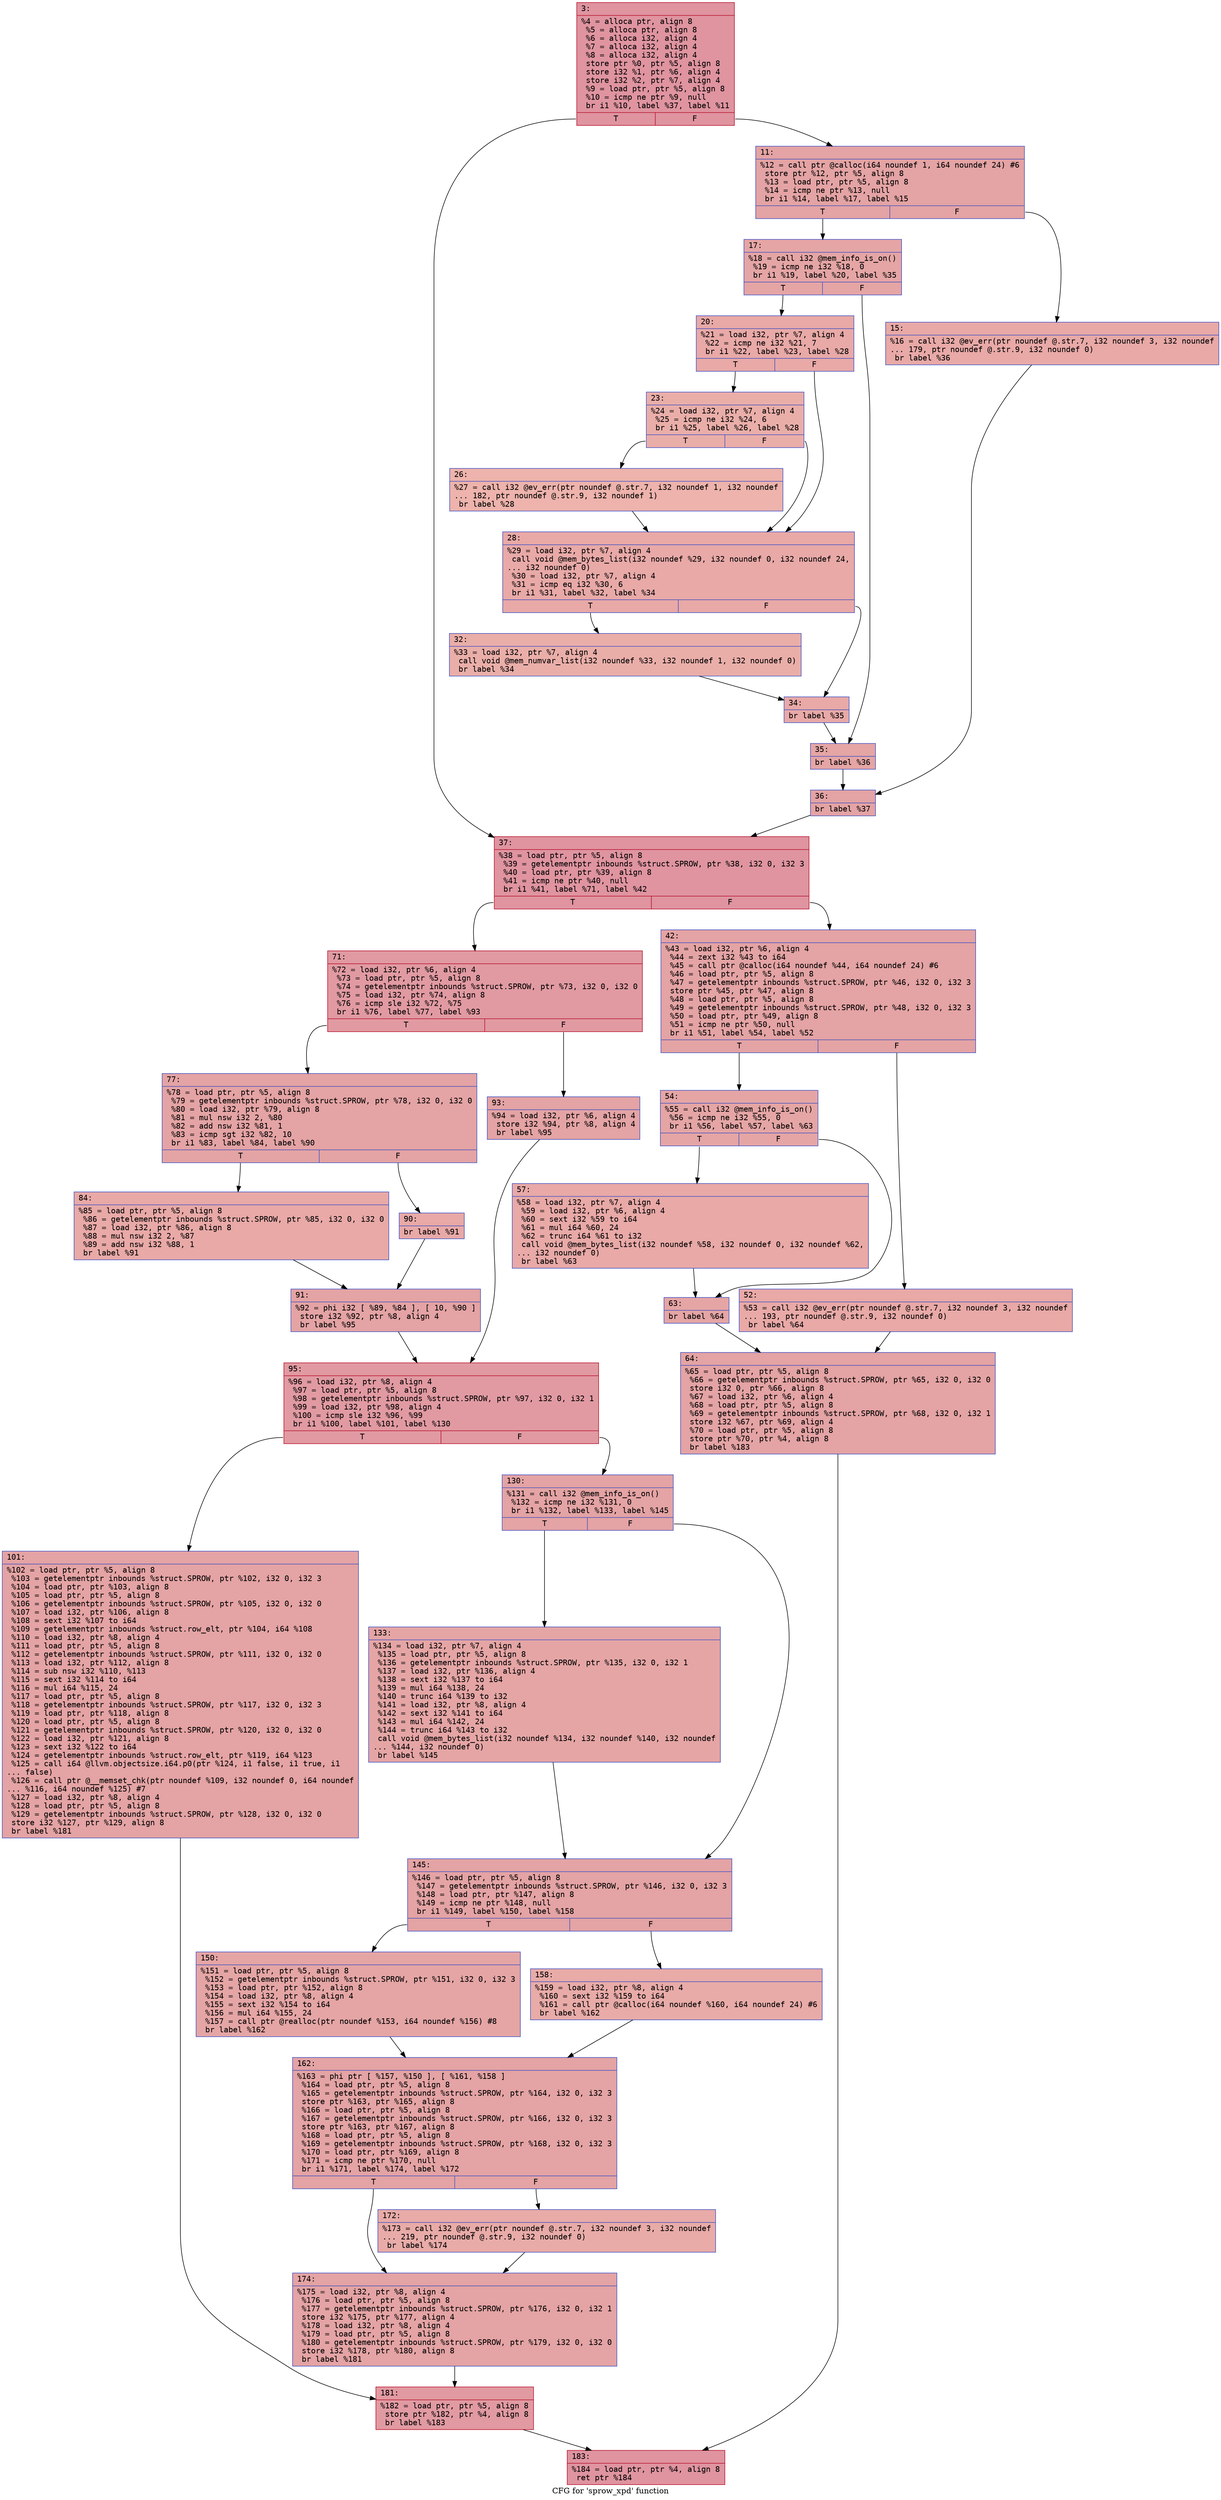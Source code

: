 digraph "CFG for 'sprow_xpd' function" {
	label="CFG for 'sprow_xpd' function";

	Node0x60000254acb0 [shape=record,color="#b70d28ff", style=filled, fillcolor="#b70d2870" fontname="Courier",label="{3:\l|  %4 = alloca ptr, align 8\l  %5 = alloca ptr, align 8\l  %6 = alloca i32, align 4\l  %7 = alloca i32, align 4\l  %8 = alloca i32, align 4\l  store ptr %0, ptr %5, align 8\l  store i32 %1, ptr %6, align 4\l  store i32 %2, ptr %7, align 4\l  %9 = load ptr, ptr %5, align 8\l  %10 = icmp ne ptr %9, null\l  br i1 %10, label %37, label %11\l|{<s0>T|<s1>F}}"];
	Node0x60000254acb0:s0 -> Node0x60000254b070[tooltip="3 -> 37\nProbability 62.50%" ];
	Node0x60000254acb0:s1 -> Node0x60000254ad00[tooltip="3 -> 11\nProbability 37.50%" ];
	Node0x60000254ad00 [shape=record,color="#3d50c3ff", style=filled, fillcolor="#c32e3170" fontname="Courier",label="{11:\l|  %12 = call ptr @calloc(i64 noundef 1, i64 noundef 24) #6\l  store ptr %12, ptr %5, align 8\l  %13 = load ptr, ptr %5, align 8\l  %14 = icmp ne ptr %13, null\l  br i1 %14, label %17, label %15\l|{<s0>T|<s1>F}}"];
	Node0x60000254ad00:s0 -> Node0x60000254ada0[tooltip="11 -> 17\nProbability 62.50%" ];
	Node0x60000254ad00:s1 -> Node0x60000254ad50[tooltip="11 -> 15\nProbability 37.50%" ];
	Node0x60000254ad50 [shape=record,color="#3d50c3ff", style=filled, fillcolor="#ca3b3770" fontname="Courier",label="{15:\l|  %16 = call i32 @ev_err(ptr noundef @.str.7, i32 noundef 3, i32 noundef\l... 179, ptr noundef @.str.9, i32 noundef 0)\l  br label %36\l}"];
	Node0x60000254ad50 -> Node0x60000254b020[tooltip="15 -> 36\nProbability 100.00%" ];
	Node0x60000254ada0 [shape=record,color="#3d50c3ff", style=filled, fillcolor="#c5333470" fontname="Courier",label="{17:\l|  %18 = call i32 @mem_info_is_on()\l  %19 = icmp ne i32 %18, 0\l  br i1 %19, label %20, label %35\l|{<s0>T|<s1>F}}"];
	Node0x60000254ada0:s0 -> Node0x60000254adf0[tooltip="17 -> 20\nProbability 62.50%" ];
	Node0x60000254ada0:s1 -> Node0x60000254afd0[tooltip="17 -> 35\nProbability 37.50%" ];
	Node0x60000254adf0 [shape=record,color="#3d50c3ff", style=filled, fillcolor="#ca3b3770" fontname="Courier",label="{20:\l|  %21 = load i32, ptr %7, align 4\l  %22 = icmp ne i32 %21, 7\l  br i1 %22, label %23, label %28\l|{<s0>T|<s1>F}}"];
	Node0x60000254adf0:s0 -> Node0x60000254ae40[tooltip="20 -> 23\nProbability 50.00%" ];
	Node0x60000254adf0:s1 -> Node0x60000254aee0[tooltip="20 -> 28\nProbability 50.00%" ];
	Node0x60000254ae40 [shape=record,color="#3d50c3ff", style=filled, fillcolor="#d0473d70" fontname="Courier",label="{23:\l|  %24 = load i32, ptr %7, align 4\l  %25 = icmp ne i32 %24, 6\l  br i1 %25, label %26, label %28\l|{<s0>T|<s1>F}}"];
	Node0x60000254ae40:s0 -> Node0x60000254ae90[tooltip="23 -> 26\nProbability 50.00%" ];
	Node0x60000254ae40:s1 -> Node0x60000254aee0[tooltip="23 -> 28\nProbability 50.00%" ];
	Node0x60000254ae90 [shape=record,color="#3d50c3ff", style=filled, fillcolor="#d6524470" fontname="Courier",label="{26:\l|  %27 = call i32 @ev_err(ptr noundef @.str.7, i32 noundef 1, i32 noundef\l... 182, ptr noundef @.str.9, i32 noundef 1)\l  br label %28\l}"];
	Node0x60000254ae90 -> Node0x60000254aee0[tooltip="26 -> 28\nProbability 100.00%" ];
	Node0x60000254aee0 [shape=record,color="#3d50c3ff", style=filled, fillcolor="#ca3b3770" fontname="Courier",label="{28:\l|  %29 = load i32, ptr %7, align 4\l  call void @mem_bytes_list(i32 noundef %29, i32 noundef 0, i32 noundef 24,\l... i32 noundef 0)\l  %30 = load i32, ptr %7, align 4\l  %31 = icmp eq i32 %30, 6\l  br i1 %31, label %32, label %34\l|{<s0>T|<s1>F}}"];
	Node0x60000254aee0:s0 -> Node0x60000254af30[tooltip="28 -> 32\nProbability 50.00%" ];
	Node0x60000254aee0:s1 -> Node0x60000254af80[tooltip="28 -> 34\nProbability 50.00%" ];
	Node0x60000254af30 [shape=record,color="#3d50c3ff", style=filled, fillcolor="#d0473d70" fontname="Courier",label="{32:\l|  %33 = load i32, ptr %7, align 4\l  call void @mem_numvar_list(i32 noundef %33, i32 noundef 1, i32 noundef 0)\l  br label %34\l}"];
	Node0x60000254af30 -> Node0x60000254af80[tooltip="32 -> 34\nProbability 100.00%" ];
	Node0x60000254af80 [shape=record,color="#3d50c3ff", style=filled, fillcolor="#ca3b3770" fontname="Courier",label="{34:\l|  br label %35\l}"];
	Node0x60000254af80 -> Node0x60000254afd0[tooltip="34 -> 35\nProbability 100.00%" ];
	Node0x60000254afd0 [shape=record,color="#3d50c3ff", style=filled, fillcolor="#c5333470" fontname="Courier",label="{35:\l|  br label %36\l}"];
	Node0x60000254afd0 -> Node0x60000254b020[tooltip="35 -> 36\nProbability 100.00%" ];
	Node0x60000254b020 [shape=record,color="#3d50c3ff", style=filled, fillcolor="#c32e3170" fontname="Courier",label="{36:\l|  br label %37\l}"];
	Node0x60000254b020 -> Node0x60000254b070[tooltip="36 -> 37\nProbability 100.00%" ];
	Node0x60000254b070 [shape=record,color="#b70d28ff", style=filled, fillcolor="#b70d2870" fontname="Courier",label="{37:\l|  %38 = load ptr, ptr %5, align 8\l  %39 = getelementptr inbounds %struct.SPROW, ptr %38, i32 0, i32 3\l  %40 = load ptr, ptr %39, align 8\l  %41 = icmp ne ptr %40, null\l  br i1 %41, label %71, label %42\l|{<s0>T|<s1>F}}"];
	Node0x60000254b070:s0 -> Node0x60000254b2a0[tooltip="37 -> 71\nProbability 62.50%" ];
	Node0x60000254b070:s1 -> Node0x60000254b0c0[tooltip="37 -> 42\nProbability 37.50%" ];
	Node0x60000254b0c0 [shape=record,color="#3d50c3ff", style=filled, fillcolor="#c32e3170" fontname="Courier",label="{42:\l|  %43 = load i32, ptr %6, align 4\l  %44 = zext i32 %43 to i64\l  %45 = call ptr @calloc(i64 noundef %44, i64 noundef 24) #6\l  %46 = load ptr, ptr %5, align 8\l  %47 = getelementptr inbounds %struct.SPROW, ptr %46, i32 0, i32 3\l  store ptr %45, ptr %47, align 8\l  %48 = load ptr, ptr %5, align 8\l  %49 = getelementptr inbounds %struct.SPROW, ptr %48, i32 0, i32 3\l  %50 = load ptr, ptr %49, align 8\l  %51 = icmp ne ptr %50, null\l  br i1 %51, label %54, label %52\l|{<s0>T|<s1>F}}"];
	Node0x60000254b0c0:s0 -> Node0x60000254b160[tooltip="42 -> 54\nProbability 62.50%" ];
	Node0x60000254b0c0:s1 -> Node0x60000254b110[tooltip="42 -> 52\nProbability 37.50%" ];
	Node0x60000254b110 [shape=record,color="#3d50c3ff", style=filled, fillcolor="#ca3b3770" fontname="Courier",label="{52:\l|  %53 = call i32 @ev_err(ptr noundef @.str.7, i32 noundef 3, i32 noundef\l... 193, ptr noundef @.str.9, i32 noundef 0)\l  br label %64\l}"];
	Node0x60000254b110 -> Node0x60000254b250[tooltip="52 -> 64\nProbability 100.00%" ];
	Node0x60000254b160 [shape=record,color="#3d50c3ff", style=filled, fillcolor="#c5333470" fontname="Courier",label="{54:\l|  %55 = call i32 @mem_info_is_on()\l  %56 = icmp ne i32 %55, 0\l  br i1 %56, label %57, label %63\l|{<s0>T|<s1>F}}"];
	Node0x60000254b160:s0 -> Node0x60000254b1b0[tooltip="54 -> 57\nProbability 62.50%" ];
	Node0x60000254b160:s1 -> Node0x60000254b200[tooltip="54 -> 63\nProbability 37.50%" ];
	Node0x60000254b1b0 [shape=record,color="#3d50c3ff", style=filled, fillcolor="#ca3b3770" fontname="Courier",label="{57:\l|  %58 = load i32, ptr %7, align 4\l  %59 = load i32, ptr %6, align 4\l  %60 = sext i32 %59 to i64\l  %61 = mul i64 %60, 24\l  %62 = trunc i64 %61 to i32\l  call void @mem_bytes_list(i32 noundef %58, i32 noundef 0, i32 noundef %62,\l... i32 noundef 0)\l  br label %63\l}"];
	Node0x60000254b1b0 -> Node0x60000254b200[tooltip="57 -> 63\nProbability 100.00%" ];
	Node0x60000254b200 [shape=record,color="#3d50c3ff", style=filled, fillcolor="#c5333470" fontname="Courier",label="{63:\l|  br label %64\l}"];
	Node0x60000254b200 -> Node0x60000254b250[tooltip="63 -> 64\nProbability 100.00%" ];
	Node0x60000254b250 [shape=record,color="#3d50c3ff", style=filled, fillcolor="#c32e3170" fontname="Courier",label="{64:\l|  %65 = load ptr, ptr %5, align 8\l  %66 = getelementptr inbounds %struct.SPROW, ptr %65, i32 0, i32 0\l  store i32 0, ptr %66, align 8\l  %67 = load i32, ptr %6, align 4\l  %68 = load ptr, ptr %5, align 8\l  %69 = getelementptr inbounds %struct.SPROW, ptr %68, i32 0, i32 1\l  store i32 %67, ptr %69, align 4\l  %70 = load ptr, ptr %5, align 8\l  store ptr %70, ptr %4, align 8\l  br label %183\l}"];
	Node0x60000254b250 -> Node0x60000254b7f0[tooltip="64 -> 183\nProbability 100.00%" ];
	Node0x60000254b2a0 [shape=record,color="#b70d28ff", style=filled, fillcolor="#bb1b2c70" fontname="Courier",label="{71:\l|  %72 = load i32, ptr %6, align 4\l  %73 = load ptr, ptr %5, align 8\l  %74 = getelementptr inbounds %struct.SPROW, ptr %73, i32 0, i32 0\l  %75 = load i32, ptr %74, align 8\l  %76 = icmp sle i32 %72, %75\l  br i1 %76, label %77, label %93\l|{<s0>T|<s1>F}}"];
	Node0x60000254b2a0:s0 -> Node0x60000254b2f0[tooltip="71 -> 77\nProbability 50.00%" ];
	Node0x60000254b2a0:s1 -> Node0x60000254b430[tooltip="71 -> 93\nProbability 50.00%" ];
	Node0x60000254b2f0 [shape=record,color="#3d50c3ff", style=filled, fillcolor="#c32e3170" fontname="Courier",label="{77:\l|  %78 = load ptr, ptr %5, align 8\l  %79 = getelementptr inbounds %struct.SPROW, ptr %78, i32 0, i32 0\l  %80 = load i32, ptr %79, align 8\l  %81 = mul nsw i32 2, %80\l  %82 = add nsw i32 %81, 1\l  %83 = icmp sgt i32 %82, 10\l  br i1 %83, label %84, label %90\l|{<s0>T|<s1>F}}"];
	Node0x60000254b2f0:s0 -> Node0x60000254b340[tooltip="77 -> 84\nProbability 50.00%" ];
	Node0x60000254b2f0:s1 -> Node0x60000254b390[tooltip="77 -> 90\nProbability 50.00%" ];
	Node0x60000254b340 [shape=record,color="#3d50c3ff", style=filled, fillcolor="#ca3b3770" fontname="Courier",label="{84:\l|  %85 = load ptr, ptr %5, align 8\l  %86 = getelementptr inbounds %struct.SPROW, ptr %85, i32 0, i32 0\l  %87 = load i32, ptr %86, align 8\l  %88 = mul nsw i32 2, %87\l  %89 = add nsw i32 %88, 1\l  br label %91\l}"];
	Node0x60000254b340 -> Node0x60000254b3e0[tooltip="84 -> 91\nProbability 100.00%" ];
	Node0x60000254b390 [shape=record,color="#3d50c3ff", style=filled, fillcolor="#ca3b3770" fontname="Courier",label="{90:\l|  br label %91\l}"];
	Node0x60000254b390 -> Node0x60000254b3e0[tooltip="90 -> 91\nProbability 100.00%" ];
	Node0x60000254b3e0 [shape=record,color="#3d50c3ff", style=filled, fillcolor="#c32e3170" fontname="Courier",label="{91:\l|  %92 = phi i32 [ %89, %84 ], [ 10, %90 ]\l  store i32 %92, ptr %8, align 4\l  br label %95\l}"];
	Node0x60000254b3e0 -> Node0x60000254b480[tooltip="91 -> 95\nProbability 100.00%" ];
	Node0x60000254b430 [shape=record,color="#3d50c3ff", style=filled, fillcolor="#c32e3170" fontname="Courier",label="{93:\l|  %94 = load i32, ptr %6, align 4\l  store i32 %94, ptr %8, align 4\l  br label %95\l}"];
	Node0x60000254b430 -> Node0x60000254b480[tooltip="93 -> 95\nProbability 100.00%" ];
	Node0x60000254b480 [shape=record,color="#b70d28ff", style=filled, fillcolor="#bb1b2c70" fontname="Courier",label="{95:\l|  %96 = load i32, ptr %8, align 4\l  %97 = load ptr, ptr %5, align 8\l  %98 = getelementptr inbounds %struct.SPROW, ptr %97, i32 0, i32 1\l  %99 = load i32, ptr %98, align 4\l  %100 = icmp sle i32 %96, %99\l  br i1 %100, label %101, label %130\l|{<s0>T|<s1>F}}"];
	Node0x60000254b480:s0 -> Node0x60000254b4d0[tooltip="95 -> 101\nProbability 50.00%" ];
	Node0x60000254b480:s1 -> Node0x60000254b520[tooltip="95 -> 130\nProbability 50.00%" ];
	Node0x60000254b4d0 [shape=record,color="#3d50c3ff", style=filled, fillcolor="#c32e3170" fontname="Courier",label="{101:\l|  %102 = load ptr, ptr %5, align 8\l  %103 = getelementptr inbounds %struct.SPROW, ptr %102, i32 0, i32 3\l  %104 = load ptr, ptr %103, align 8\l  %105 = load ptr, ptr %5, align 8\l  %106 = getelementptr inbounds %struct.SPROW, ptr %105, i32 0, i32 0\l  %107 = load i32, ptr %106, align 8\l  %108 = sext i32 %107 to i64\l  %109 = getelementptr inbounds %struct.row_elt, ptr %104, i64 %108\l  %110 = load i32, ptr %8, align 4\l  %111 = load ptr, ptr %5, align 8\l  %112 = getelementptr inbounds %struct.SPROW, ptr %111, i32 0, i32 0\l  %113 = load i32, ptr %112, align 8\l  %114 = sub nsw i32 %110, %113\l  %115 = sext i32 %114 to i64\l  %116 = mul i64 %115, 24\l  %117 = load ptr, ptr %5, align 8\l  %118 = getelementptr inbounds %struct.SPROW, ptr %117, i32 0, i32 3\l  %119 = load ptr, ptr %118, align 8\l  %120 = load ptr, ptr %5, align 8\l  %121 = getelementptr inbounds %struct.SPROW, ptr %120, i32 0, i32 0\l  %122 = load i32, ptr %121, align 8\l  %123 = sext i32 %122 to i64\l  %124 = getelementptr inbounds %struct.row_elt, ptr %119, i64 %123\l  %125 = call i64 @llvm.objectsize.i64.p0(ptr %124, i1 false, i1 true, i1\l... false)\l  %126 = call ptr @__memset_chk(ptr noundef %109, i32 noundef 0, i64 noundef\l... %116, i64 noundef %125) #7\l  %127 = load i32, ptr %8, align 4\l  %128 = load ptr, ptr %5, align 8\l  %129 = getelementptr inbounds %struct.SPROW, ptr %128, i32 0, i32 0\l  store i32 %127, ptr %129, align 8\l  br label %181\l}"];
	Node0x60000254b4d0 -> Node0x60000254b7a0[tooltip="101 -> 181\nProbability 100.00%" ];
	Node0x60000254b520 [shape=record,color="#3d50c3ff", style=filled, fillcolor="#c32e3170" fontname="Courier",label="{130:\l|  %131 = call i32 @mem_info_is_on()\l  %132 = icmp ne i32 %131, 0\l  br i1 %132, label %133, label %145\l|{<s0>T|<s1>F}}"];
	Node0x60000254b520:s0 -> Node0x60000254b570[tooltip="130 -> 133\nProbability 62.50%" ];
	Node0x60000254b520:s1 -> Node0x60000254b5c0[tooltip="130 -> 145\nProbability 37.50%" ];
	Node0x60000254b570 [shape=record,color="#3d50c3ff", style=filled, fillcolor="#c5333470" fontname="Courier",label="{133:\l|  %134 = load i32, ptr %7, align 4\l  %135 = load ptr, ptr %5, align 8\l  %136 = getelementptr inbounds %struct.SPROW, ptr %135, i32 0, i32 1\l  %137 = load i32, ptr %136, align 4\l  %138 = sext i32 %137 to i64\l  %139 = mul i64 %138, 24\l  %140 = trunc i64 %139 to i32\l  %141 = load i32, ptr %8, align 4\l  %142 = sext i32 %141 to i64\l  %143 = mul i64 %142, 24\l  %144 = trunc i64 %143 to i32\l  call void @mem_bytes_list(i32 noundef %134, i32 noundef %140, i32 noundef\l... %144, i32 noundef 0)\l  br label %145\l}"];
	Node0x60000254b570 -> Node0x60000254b5c0[tooltip="133 -> 145\nProbability 100.00%" ];
	Node0x60000254b5c0 [shape=record,color="#3d50c3ff", style=filled, fillcolor="#c32e3170" fontname="Courier",label="{145:\l|  %146 = load ptr, ptr %5, align 8\l  %147 = getelementptr inbounds %struct.SPROW, ptr %146, i32 0, i32 3\l  %148 = load ptr, ptr %147, align 8\l  %149 = icmp ne ptr %148, null\l  br i1 %149, label %150, label %158\l|{<s0>T|<s1>F}}"];
	Node0x60000254b5c0:s0 -> Node0x60000254b610[tooltip="145 -> 150\nProbability 62.50%" ];
	Node0x60000254b5c0:s1 -> Node0x60000254b660[tooltip="145 -> 158\nProbability 37.50%" ];
	Node0x60000254b610 [shape=record,color="#3d50c3ff", style=filled, fillcolor="#c5333470" fontname="Courier",label="{150:\l|  %151 = load ptr, ptr %5, align 8\l  %152 = getelementptr inbounds %struct.SPROW, ptr %151, i32 0, i32 3\l  %153 = load ptr, ptr %152, align 8\l  %154 = load i32, ptr %8, align 4\l  %155 = sext i32 %154 to i64\l  %156 = mul i64 %155, 24\l  %157 = call ptr @realloc(ptr noundef %153, i64 noundef %156) #8\l  br label %162\l}"];
	Node0x60000254b610 -> Node0x60000254b6b0[tooltip="150 -> 162\nProbability 100.00%" ];
	Node0x60000254b660 [shape=record,color="#3d50c3ff", style=filled, fillcolor="#cc403a70" fontname="Courier",label="{158:\l|  %159 = load i32, ptr %8, align 4\l  %160 = sext i32 %159 to i64\l  %161 = call ptr @calloc(i64 noundef %160, i64 noundef 24) #6\l  br label %162\l}"];
	Node0x60000254b660 -> Node0x60000254b6b0[tooltip="158 -> 162\nProbability 100.00%" ];
	Node0x60000254b6b0 [shape=record,color="#3d50c3ff", style=filled, fillcolor="#c32e3170" fontname="Courier",label="{162:\l|  %163 = phi ptr [ %157, %150 ], [ %161, %158 ]\l  %164 = load ptr, ptr %5, align 8\l  %165 = getelementptr inbounds %struct.SPROW, ptr %164, i32 0, i32 3\l  store ptr %163, ptr %165, align 8\l  %166 = load ptr, ptr %5, align 8\l  %167 = getelementptr inbounds %struct.SPROW, ptr %166, i32 0, i32 3\l  store ptr %163, ptr %167, align 8\l  %168 = load ptr, ptr %5, align 8\l  %169 = getelementptr inbounds %struct.SPROW, ptr %168, i32 0, i32 3\l  %170 = load ptr, ptr %169, align 8\l  %171 = icmp ne ptr %170, null\l  br i1 %171, label %174, label %172\l|{<s0>T|<s1>F}}"];
	Node0x60000254b6b0:s0 -> Node0x60000254b750[tooltip="162 -> 174\nProbability 62.50%" ];
	Node0x60000254b6b0:s1 -> Node0x60000254b700[tooltip="162 -> 172\nProbability 37.50%" ];
	Node0x60000254b700 [shape=record,color="#3d50c3ff", style=filled, fillcolor="#cc403a70" fontname="Courier",label="{172:\l|  %173 = call i32 @ev_err(ptr noundef @.str.7, i32 noundef 3, i32 noundef\l... 219, ptr noundef @.str.9, i32 noundef 0)\l  br label %174\l}"];
	Node0x60000254b700 -> Node0x60000254b750[tooltip="172 -> 174\nProbability 100.00%" ];
	Node0x60000254b750 [shape=record,color="#3d50c3ff", style=filled, fillcolor="#c32e3170" fontname="Courier",label="{174:\l|  %175 = load i32, ptr %8, align 4\l  %176 = load ptr, ptr %5, align 8\l  %177 = getelementptr inbounds %struct.SPROW, ptr %176, i32 0, i32 1\l  store i32 %175, ptr %177, align 4\l  %178 = load i32, ptr %8, align 4\l  %179 = load ptr, ptr %5, align 8\l  %180 = getelementptr inbounds %struct.SPROW, ptr %179, i32 0, i32 0\l  store i32 %178, ptr %180, align 8\l  br label %181\l}"];
	Node0x60000254b750 -> Node0x60000254b7a0[tooltip="174 -> 181\nProbability 100.00%" ];
	Node0x60000254b7a0 [shape=record,color="#b70d28ff", style=filled, fillcolor="#bb1b2c70" fontname="Courier",label="{181:\l|  %182 = load ptr, ptr %5, align 8\l  store ptr %182, ptr %4, align 8\l  br label %183\l}"];
	Node0x60000254b7a0 -> Node0x60000254b7f0[tooltip="181 -> 183\nProbability 100.00%" ];
	Node0x60000254b7f0 [shape=record,color="#b70d28ff", style=filled, fillcolor="#b70d2870" fontname="Courier",label="{183:\l|  %184 = load ptr, ptr %4, align 8\l  ret ptr %184\l}"];
}

